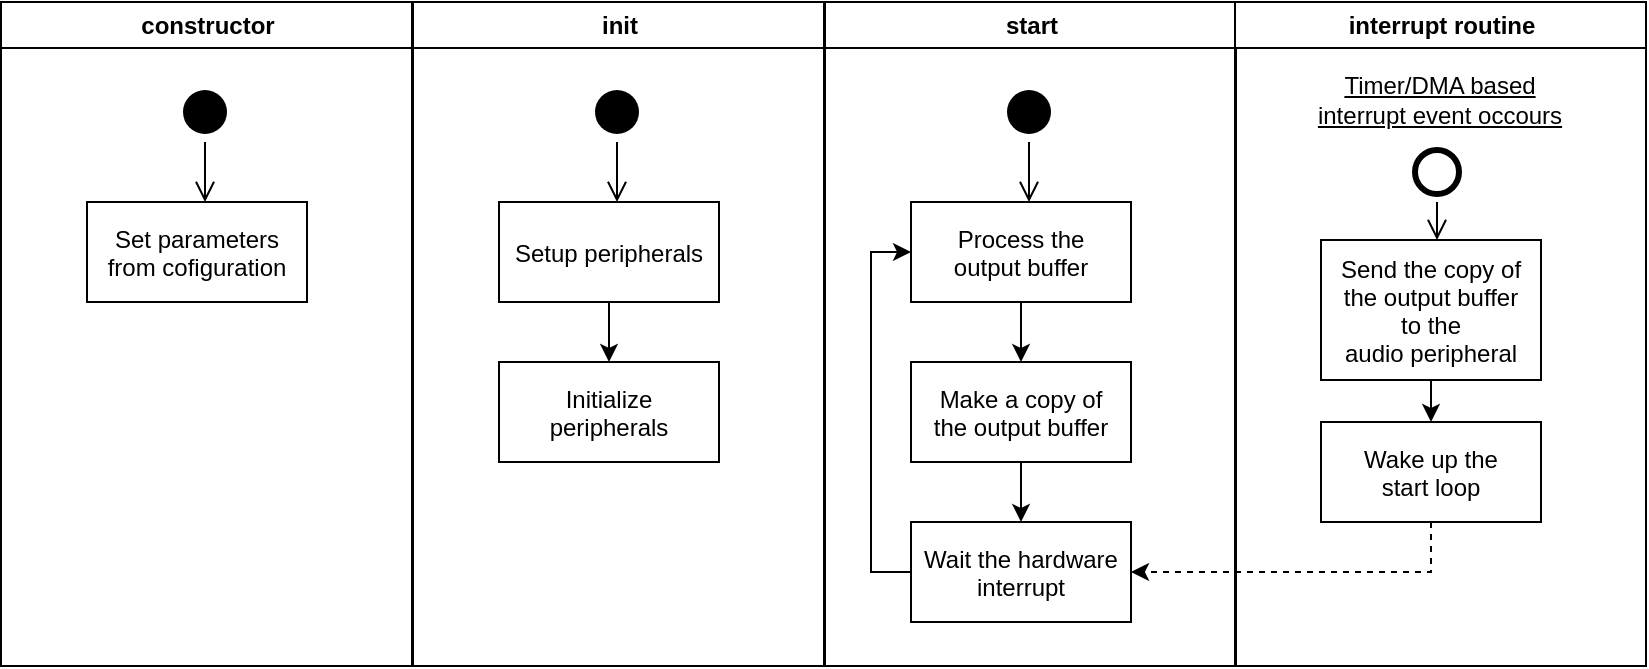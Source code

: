 <mxfile version="14.9.2" type="device"><diagram name="Page-1" id="e7e014a7-5840-1c2e-5031-d8a46d1fe8dd"><mxGraphModel dx="1038" dy="579" grid="1" gridSize="10" guides="1" tooltips="1" connect="1" arrows="1" fold="1" page="1" pageScale="1" pageWidth="1169" pageHeight="826" background="none" math="0" shadow="0"><root><mxCell id="0"/><mxCell id="1" parent="0"/><mxCell id="2" value="constructor" style="swimlane;whiteSpace=wrap" parent="1" vertex="1"><mxGeometry x="164.5" y="128" width="205.5" height="332" as="geometry"/></mxCell><mxCell id="5" value="" style="ellipse;shape=startState;fillColor=#000000;strokeColor=none;" parent="2" vertex="1"><mxGeometry x="87" y="40" width="30" height="30" as="geometry"/></mxCell><mxCell id="6" value="" style="edgeStyle=elbowEdgeStyle;elbow=horizontal;verticalAlign=bottom;endArrow=open;endSize=8;endFill=1;rounded=0" parent="2" source="5" target="7" edge="1"><mxGeometry x="83" y="40" as="geometry"><mxPoint x="98" y="110" as="targetPoint"/></mxGeometry></mxCell><mxCell id="7" value="Set parameters&#10;from cofiguration" style="" parent="2" vertex="1"><mxGeometry x="43" y="100" width="110" height="50" as="geometry"/></mxCell><mxCell id="etEMD67R3N_ztMzyE1wq-44" value="init" style="swimlane;whiteSpace=wrap" vertex="1" parent="1"><mxGeometry x="370.5" y="128" width="205.5" height="332" as="geometry"/></mxCell><mxCell id="etEMD67R3N_ztMzyE1wq-45" value="" style="ellipse;shape=startState;fillColor=#000000;strokeColor=none;" vertex="1" parent="etEMD67R3N_ztMzyE1wq-44"><mxGeometry x="87" y="40" width="30" height="30" as="geometry"/></mxCell><mxCell id="etEMD67R3N_ztMzyE1wq-46" value="" style="edgeStyle=elbowEdgeStyle;elbow=horizontal;verticalAlign=bottom;endArrow=open;endSize=8;endFill=1;rounded=0" edge="1" parent="etEMD67R3N_ztMzyE1wq-44" source="etEMD67R3N_ztMzyE1wq-45" target="etEMD67R3N_ztMzyE1wq-47"><mxGeometry x="83" y="40" as="geometry"><mxPoint x="98" y="110" as="targetPoint"/></mxGeometry></mxCell><mxCell id="etEMD67R3N_ztMzyE1wq-47" value="Setup peripherals" style="" vertex="1" parent="etEMD67R3N_ztMzyE1wq-44"><mxGeometry x="43" y="100" width="110" height="50" as="geometry"/></mxCell><mxCell id="etEMD67R3N_ztMzyE1wq-48" value="start" style="swimlane;whiteSpace=wrap" vertex="1" parent="1"><mxGeometry x="576.5" y="128" width="205.5" height="332" as="geometry"/></mxCell><mxCell id="etEMD67R3N_ztMzyE1wq-49" value="" style="ellipse;shape=startState;fillColor=#000000;strokeColor=none;" vertex="1" parent="etEMD67R3N_ztMzyE1wq-48"><mxGeometry x="87" y="40" width="30" height="30" as="geometry"/></mxCell><mxCell id="etEMD67R3N_ztMzyE1wq-50" value="" style="edgeStyle=elbowEdgeStyle;elbow=horizontal;verticalAlign=bottom;endArrow=open;endSize=8;endFill=1;rounded=0" edge="1" parent="etEMD67R3N_ztMzyE1wq-48" source="etEMD67R3N_ztMzyE1wq-49" target="etEMD67R3N_ztMzyE1wq-51"><mxGeometry x="83" y="40" as="geometry"><mxPoint x="98" y="110" as="targetPoint"/></mxGeometry></mxCell><mxCell id="etEMD67R3N_ztMzyE1wq-51" value="Process the&#10;output buffer" style="" vertex="1" parent="etEMD67R3N_ztMzyE1wq-48"><mxGeometry x="43" y="100" width="110" height="50" as="geometry"/></mxCell><mxCell id="etEMD67R3N_ztMzyE1wq-52" value="Initialize&#10;peripherals" style="" vertex="1" parent="1"><mxGeometry x="413.5" y="308" width="110" height="50" as="geometry"/></mxCell><mxCell id="etEMD67R3N_ztMzyE1wq-54" style="edgeStyle=orthogonalEdgeStyle;rounded=0;orthogonalLoop=1;jettySize=auto;html=1;exitX=0.5;exitY=1;exitDx=0;exitDy=0;entryX=0.5;entryY=0;entryDx=0;entryDy=0;strokeColor=#000000;" edge="1" parent="1" source="etEMD67R3N_ztMzyE1wq-47" target="etEMD67R3N_ztMzyE1wq-52"><mxGeometry relative="1" as="geometry"/></mxCell><mxCell id="etEMD67R3N_ztMzyE1wq-66" style="edgeStyle=orthogonalEdgeStyle;rounded=0;orthogonalLoop=1;jettySize=auto;html=1;exitX=0.5;exitY=1;exitDx=0;exitDy=0;entryX=0.5;entryY=0;entryDx=0;entryDy=0;strokeColor=#000000;" edge="1" parent="1" source="etEMD67R3N_ztMzyE1wq-55" target="etEMD67R3N_ztMzyE1wq-63"><mxGeometry relative="1" as="geometry"/></mxCell><mxCell id="etEMD67R3N_ztMzyE1wq-55" value="Make a copy of&#10;the output buffer" style="" vertex="1" parent="1"><mxGeometry x="619.5" y="308" width="110" height="50" as="geometry"/></mxCell><mxCell id="etEMD67R3N_ztMzyE1wq-56" style="edgeStyle=orthogonalEdgeStyle;rounded=0;orthogonalLoop=1;jettySize=auto;html=1;exitX=0.5;exitY=1;exitDx=0;exitDy=0;entryX=0.5;entryY=0;entryDx=0;entryDy=0;strokeColor=#000000;" edge="1" parent="1" source="etEMD67R3N_ztMzyE1wq-51" target="etEMD67R3N_ztMzyE1wq-55"><mxGeometry relative="1" as="geometry"/></mxCell><mxCell id="etEMD67R3N_ztMzyE1wq-57" value="interrupt routine" style="swimlane;whiteSpace=wrap" vertex="1" parent="1"><mxGeometry x="781.5" y="128" width="205.5" height="332" as="geometry"/></mxCell><mxCell id="etEMD67R3N_ztMzyE1wq-58" value="" style="ellipse;shape=startState;fillColor=none;strokeWidth=3;" vertex="1" parent="etEMD67R3N_ztMzyE1wq-57"><mxGeometry x="86" y="70" width="30" height="30" as="geometry"/></mxCell><mxCell id="etEMD67R3N_ztMzyE1wq-59" value="" style="edgeStyle=elbowEdgeStyle;elbow=horizontal;verticalAlign=bottom;endArrow=open;endSize=8;endFill=1;rounded=0" edge="1" parent="etEMD67R3N_ztMzyE1wq-57" source="etEMD67R3N_ztMzyE1wq-58" target="etEMD67R3N_ztMzyE1wq-60"><mxGeometry x="83" y="70" as="geometry"><mxPoint x="98" y="140" as="targetPoint"/></mxGeometry></mxCell><mxCell id="etEMD67R3N_ztMzyE1wq-60" value="Send the copy of &#10;the output buffer &#10;to the &#10;audio peripheral" style="" vertex="1" parent="etEMD67R3N_ztMzyE1wq-57"><mxGeometry x="43" y="119" width="110" height="70" as="geometry"/></mxCell><mxCell id="etEMD67R3N_ztMzyE1wq-70" value="Timer/DMA based&lt;br style=&quot;font-size: 12px;&quot;&gt;interrupt event occours" style="text;html=1;strokeColor=none;fillColor=none;align=center;verticalAlign=middle;whiteSpace=wrap;rounded=0;fontSize=12;fontStyle=4" vertex="1" parent="etEMD67R3N_ztMzyE1wq-57"><mxGeometry x="27" y="39" width="150" height="20" as="geometry"/></mxCell><mxCell id="etEMD67R3N_ztMzyE1wq-69" style="edgeStyle=orthogonalEdgeStyle;rounded=0;orthogonalLoop=1;jettySize=auto;html=1;exitX=0.5;exitY=1;exitDx=0;exitDy=0;entryX=1;entryY=0.5;entryDx=0;entryDy=0;dashed=1;strokeColor=#000000;" edge="1" parent="1" source="etEMD67R3N_ztMzyE1wq-61" target="etEMD67R3N_ztMzyE1wq-63"><mxGeometry relative="1" as="geometry"/></mxCell><mxCell id="etEMD67R3N_ztMzyE1wq-61" value="Wake up the&#10;start loop" style="" vertex="1" parent="1"><mxGeometry x="824.5" y="338" width="110" height="50" as="geometry"/></mxCell><mxCell id="etEMD67R3N_ztMzyE1wq-62" style="edgeStyle=orthogonalEdgeStyle;rounded=0;orthogonalLoop=1;jettySize=auto;html=1;exitX=0.5;exitY=1;exitDx=0;exitDy=0;entryX=0.5;entryY=0;entryDx=0;entryDy=0;strokeColor=#000000;" edge="1" parent="1" source="etEMD67R3N_ztMzyE1wq-60" target="etEMD67R3N_ztMzyE1wq-61"><mxGeometry relative="1" as="geometry"/></mxCell><mxCell id="etEMD67R3N_ztMzyE1wq-64" style="edgeStyle=orthogonalEdgeStyle;rounded=0;orthogonalLoop=1;jettySize=auto;html=1;exitX=0;exitY=0.5;exitDx=0;exitDy=0;entryX=0;entryY=0.5;entryDx=0;entryDy=0;strokeColor=#000000;" edge="1" parent="1" source="etEMD67R3N_ztMzyE1wq-63" target="etEMD67R3N_ztMzyE1wq-51"><mxGeometry relative="1" as="geometry"/></mxCell><mxCell id="etEMD67R3N_ztMzyE1wq-63" value="Wait the hardware&#10;interrupt" style="" vertex="1" parent="1"><mxGeometry x="619.5" y="388" width="110" height="50" as="geometry"/></mxCell></root></mxGraphModel></diagram></mxfile>